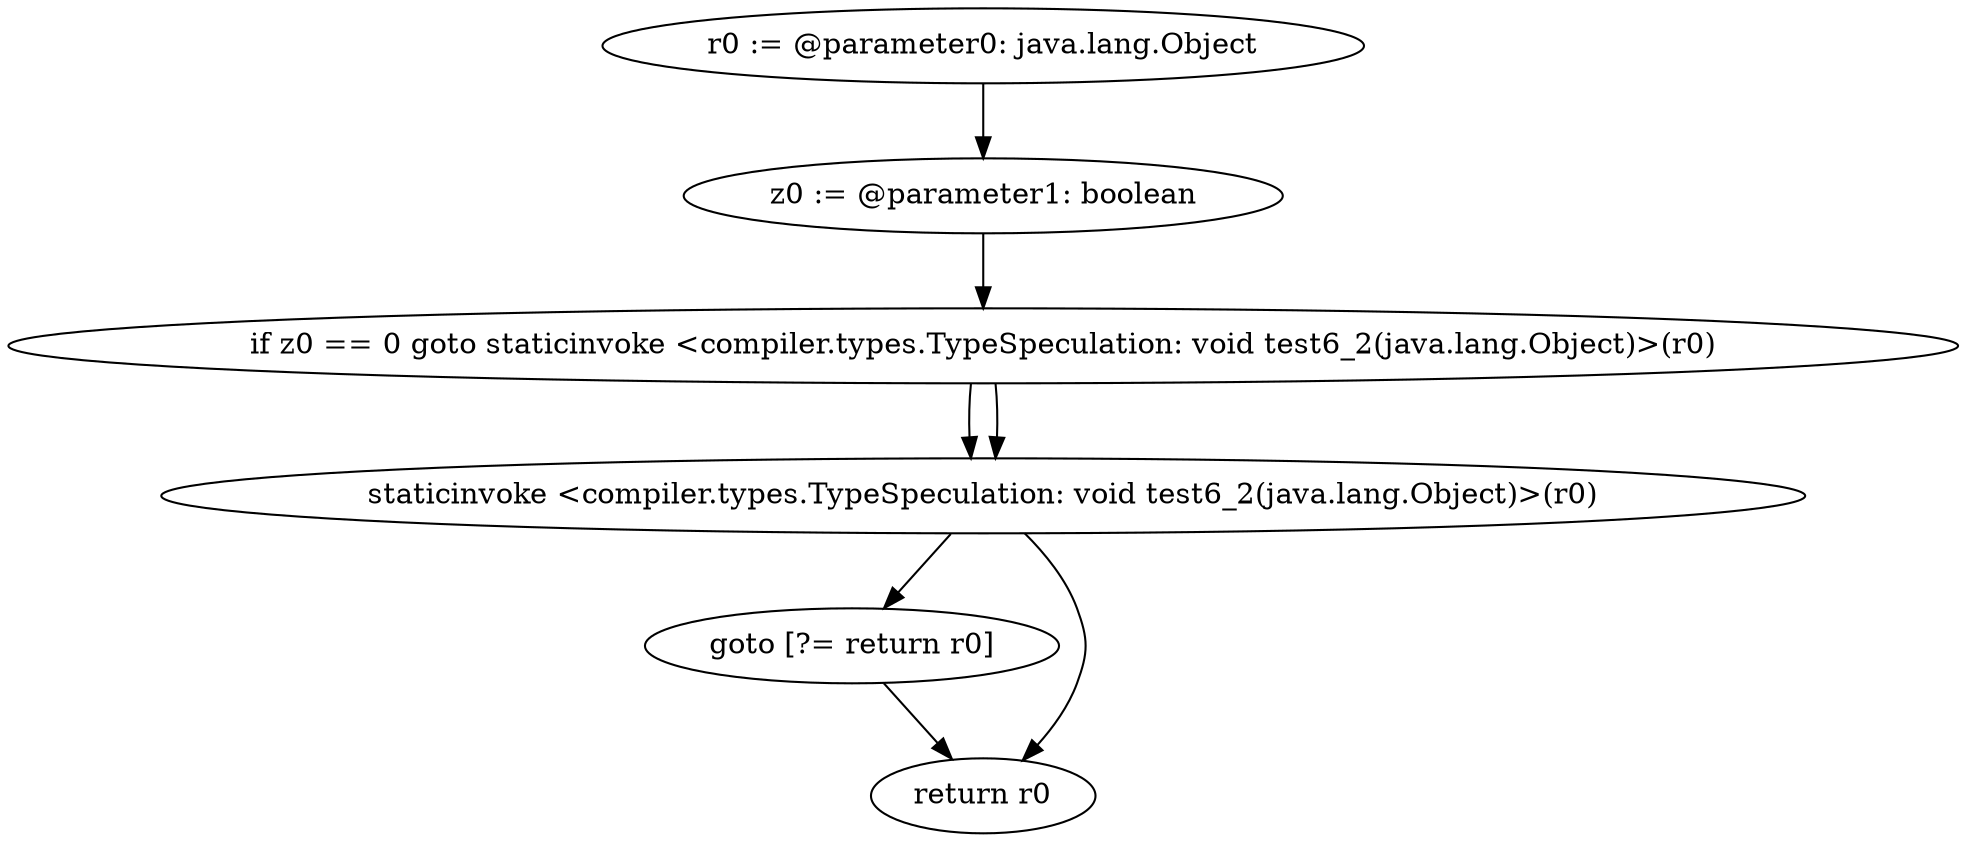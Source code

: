 digraph "unitGraph" {
    "r0 := @parameter0: java.lang.Object"
    "z0 := @parameter1: boolean"
    "if z0 == 0 goto staticinvoke <compiler.types.TypeSpeculation: void test6_2(java.lang.Object)>(r0)"
    "staticinvoke <compiler.types.TypeSpeculation: void test6_2(java.lang.Object)>(r0)"
    "goto [?= return r0]"
    "return r0"
    "r0 := @parameter0: java.lang.Object"->"z0 := @parameter1: boolean";
    "z0 := @parameter1: boolean"->"if z0 == 0 goto staticinvoke <compiler.types.TypeSpeculation: void test6_2(java.lang.Object)>(r0)";
    "if z0 == 0 goto staticinvoke <compiler.types.TypeSpeculation: void test6_2(java.lang.Object)>(r0)"->"staticinvoke <compiler.types.TypeSpeculation: void test6_2(java.lang.Object)>(r0)";
    "if z0 == 0 goto staticinvoke <compiler.types.TypeSpeculation: void test6_2(java.lang.Object)>(r0)"->"staticinvoke <compiler.types.TypeSpeculation: void test6_2(java.lang.Object)>(r0)";
    "staticinvoke <compiler.types.TypeSpeculation: void test6_2(java.lang.Object)>(r0)"->"goto [?= return r0]";
    "goto [?= return r0]"->"return r0";
    "staticinvoke <compiler.types.TypeSpeculation: void test6_2(java.lang.Object)>(r0)"->"return r0";
}

